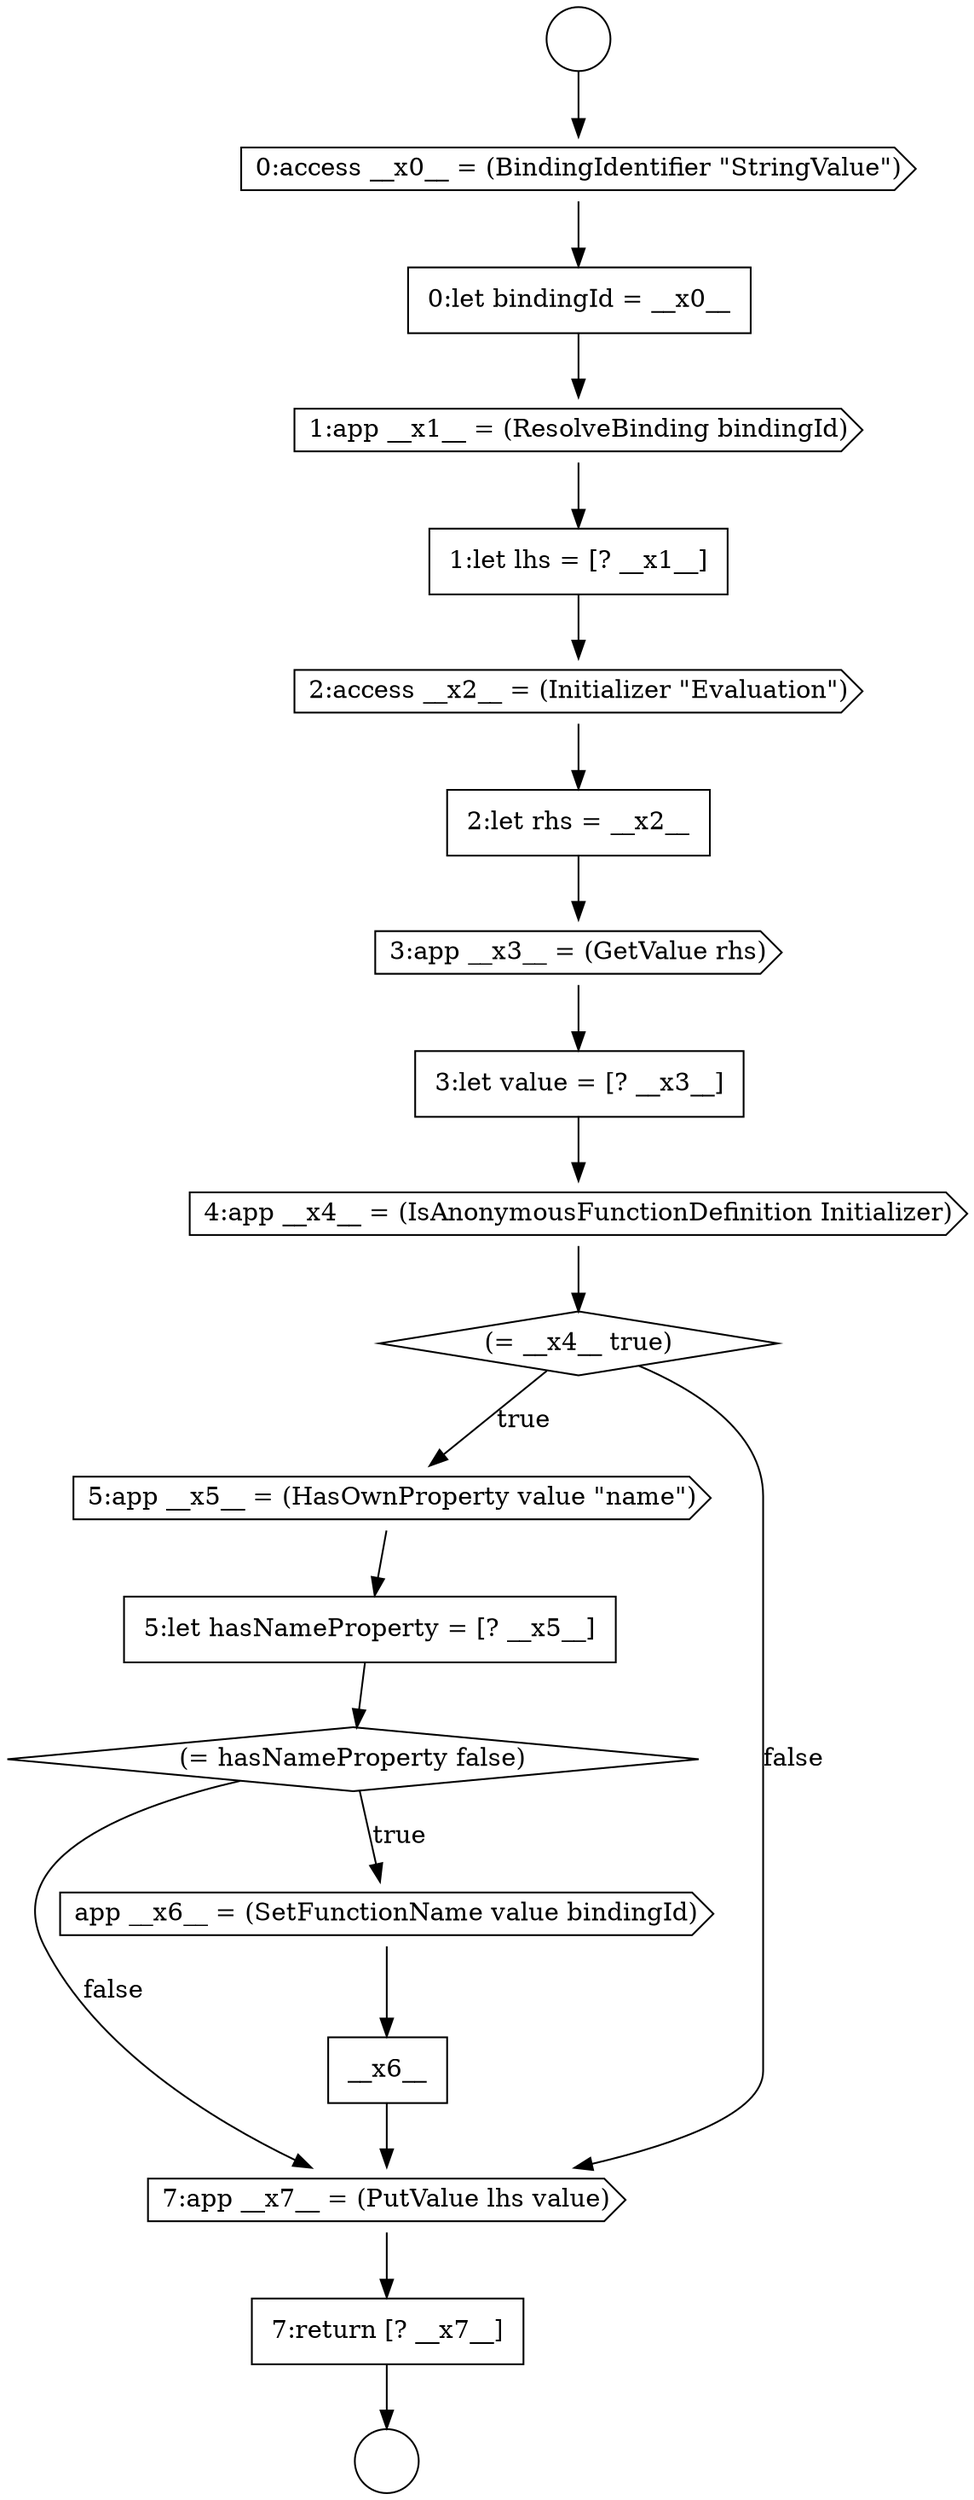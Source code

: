 digraph {
  node5733 [shape=none, margin=0, label=<<font color="black">
    <table border="0" cellborder="1" cellspacing="0" cellpadding="10">
      <tr><td align="left">2:let rhs = __x2__</td></tr>
    </table>
  </font>> color="black" fillcolor="white" style=filled]
  node5740 [shape=diamond, label=<<font color="black">(= hasNameProperty false)</font>> color="black" fillcolor="white" style=filled]
  node5738 [shape=cds, label=<<font color="black">5:app __x5__ = (HasOwnProperty value &quot;name&quot;)</font>> color="black" fillcolor="white" style=filled]
  node5734 [shape=cds, label=<<font color="black">3:app __x3__ = (GetValue rhs)</font>> color="black" fillcolor="white" style=filled]
  node5729 [shape=none, margin=0, label=<<font color="black">
    <table border="0" cellborder="1" cellspacing="0" cellpadding="10">
      <tr><td align="left">0:let bindingId = __x0__</td></tr>
    </table>
  </font>> color="black" fillcolor="white" style=filled]
  node5743 [shape=cds, label=<<font color="black">7:app __x7__ = (PutValue lhs value)</font>> color="black" fillcolor="white" style=filled]
  node5726 [shape=circle label=" " color="black" fillcolor="white" style=filled]
  node5737 [shape=diamond, label=<<font color="black">(= __x4__ true)</font>> color="black" fillcolor="white" style=filled]
  node5735 [shape=none, margin=0, label=<<font color="black">
    <table border="0" cellborder="1" cellspacing="0" cellpadding="10">
      <tr><td align="left">3:let value = [? __x3__]</td></tr>
    </table>
  </font>> color="black" fillcolor="white" style=filled]
  node5730 [shape=cds, label=<<font color="black">1:app __x1__ = (ResolveBinding bindingId)</font>> color="black" fillcolor="white" style=filled]
  node5742 [shape=none, margin=0, label=<<font color="black">
    <table border="0" cellborder="1" cellspacing="0" cellpadding="10">
      <tr><td align="left">__x6__</td></tr>
    </table>
  </font>> color="black" fillcolor="white" style=filled]
  node5731 [shape=none, margin=0, label=<<font color="black">
    <table border="0" cellborder="1" cellspacing="0" cellpadding="10">
      <tr><td align="left">1:let lhs = [? __x1__]</td></tr>
    </table>
  </font>> color="black" fillcolor="white" style=filled]
  node5736 [shape=cds, label=<<font color="black">4:app __x4__ = (IsAnonymousFunctionDefinition Initializer)</font>> color="black" fillcolor="white" style=filled]
  node5739 [shape=none, margin=0, label=<<font color="black">
    <table border="0" cellborder="1" cellspacing="0" cellpadding="10">
      <tr><td align="left">5:let hasNameProperty = [? __x5__]</td></tr>
    </table>
  </font>> color="black" fillcolor="white" style=filled]
  node5728 [shape=cds, label=<<font color="black">0:access __x0__ = (BindingIdentifier &quot;StringValue&quot;)</font>> color="black" fillcolor="white" style=filled]
  node5741 [shape=cds, label=<<font color="black">app __x6__ = (SetFunctionName value bindingId)</font>> color="black" fillcolor="white" style=filled]
  node5732 [shape=cds, label=<<font color="black">2:access __x2__ = (Initializer &quot;Evaluation&quot;)</font>> color="black" fillcolor="white" style=filled]
  node5744 [shape=none, margin=0, label=<<font color="black">
    <table border="0" cellborder="1" cellspacing="0" cellpadding="10">
      <tr><td align="left">7:return [? __x7__]</td></tr>
    </table>
  </font>> color="black" fillcolor="white" style=filled]
  node5727 [shape=circle label=" " color="black" fillcolor="white" style=filled]
  node5744 -> node5727 [ color="black"]
  node5734 -> node5735 [ color="black"]
  node5740 -> node5741 [label=<<font color="black">true</font>> color="black"]
  node5740 -> node5743 [label=<<font color="black">false</font>> color="black"]
  node5726 -> node5728 [ color="black"]
  node5737 -> node5738 [label=<<font color="black">true</font>> color="black"]
  node5737 -> node5743 [label=<<font color="black">false</font>> color="black"]
  node5736 -> node5737 [ color="black"]
  node5733 -> node5734 [ color="black"]
  node5735 -> node5736 [ color="black"]
  node5741 -> node5742 [ color="black"]
  node5731 -> node5732 [ color="black"]
  node5743 -> node5744 [ color="black"]
  node5728 -> node5729 [ color="black"]
  node5742 -> node5743 [ color="black"]
  node5730 -> node5731 [ color="black"]
  node5729 -> node5730 [ color="black"]
  node5732 -> node5733 [ color="black"]
  node5738 -> node5739 [ color="black"]
  node5739 -> node5740 [ color="black"]
}
